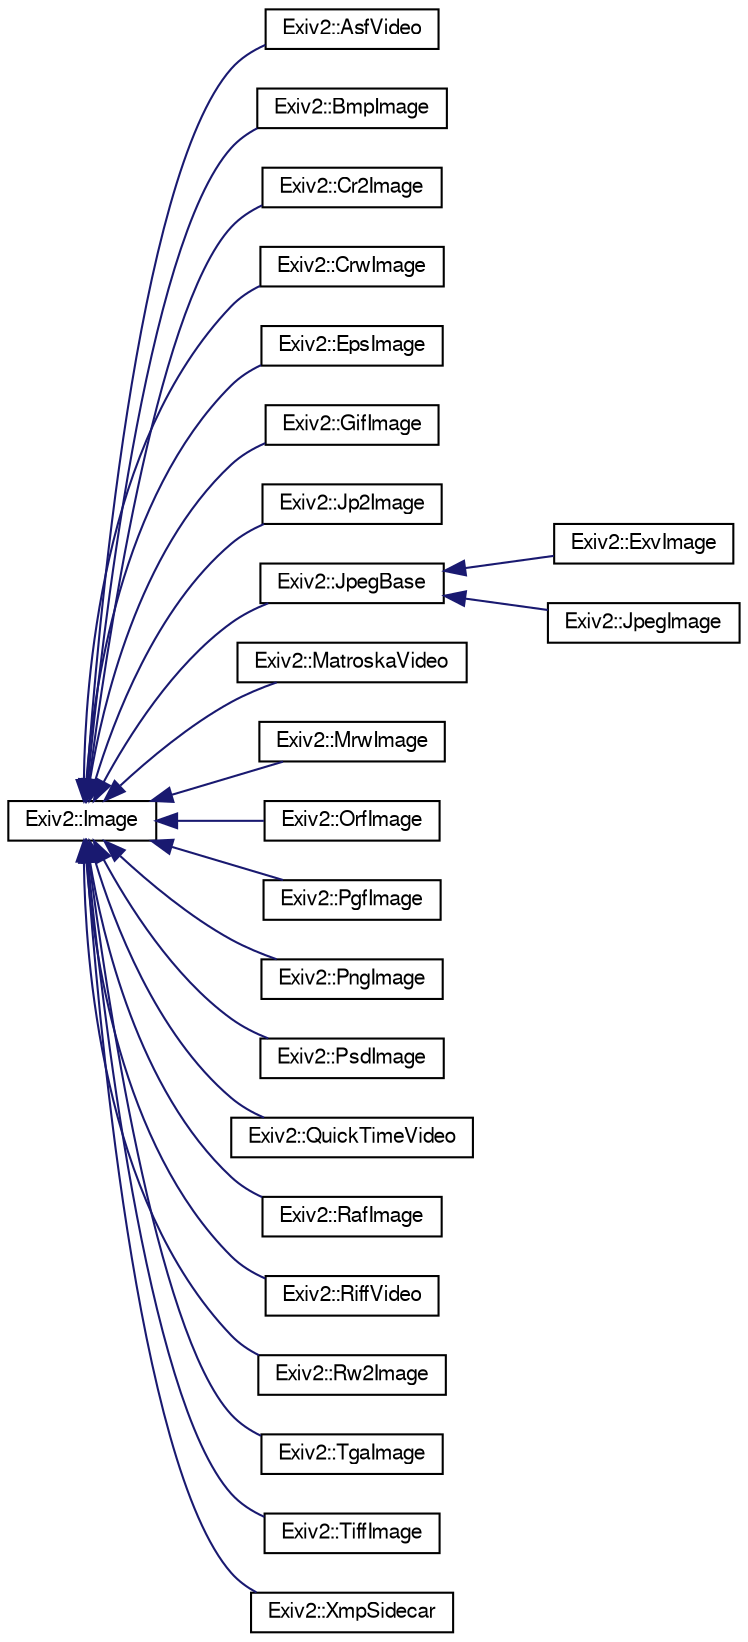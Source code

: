 digraph "Graphical Class Hierarchy"
{
  edge [fontname="FreeSans",fontsize="10",labelfontname="FreeSans",labelfontsize="10"];
  node [fontname="FreeSans",fontsize="10",shape=record];
  rankdir="LR";
  Node1 [label="Exiv2::Image",height=0.2,width=0.4,color="black", fillcolor="white", style="filled",URL="$classExiv2_1_1Image.html",tooltip="Abstract base class defining the interface for an image. This is the top-level interface to the Exiv2..."];
  Node1 -> Node2 [dir="back",color="midnightblue",fontsize="10",style="solid",fontname="FreeSans"];
  Node2 [label="Exiv2::AsfVideo",height=0.2,width=0.4,color="black", fillcolor="white", style="filled",URL="$classExiv2_1_1AsfVideo.html",tooltip="Class to access ASF video files. "];
  Node1 -> Node3 [dir="back",color="midnightblue",fontsize="10",style="solid",fontname="FreeSans"];
  Node3 [label="Exiv2::BmpImage",height=0.2,width=0.4,color="black", fillcolor="white", style="filled",URL="$classExiv2_1_1BmpImage.html",tooltip="Class to access Windows bitmaps. This is just a stub - we only read width and height. "];
  Node1 -> Node4 [dir="back",color="midnightblue",fontsize="10",style="solid",fontname="FreeSans"];
  Node4 [label="Exiv2::Cr2Image",height=0.2,width=0.4,color="black", fillcolor="white", style="filled",URL="$classExiv2_1_1Cr2Image.html",tooltip="Class to access raw Canon CR2 images. Exif metadata is supported directly, IPTC is read from the Exif..."];
  Node1 -> Node5 [dir="back",color="midnightblue",fontsize="10",style="solid",fontname="FreeSans"];
  Node5 [label="Exiv2::CrwImage",height=0.2,width=0.4,color="black", fillcolor="white", style="filled",URL="$classExiv2_1_1CrwImage.html",tooltip="Class to access raw Canon CRW images. Only Exif metadata and a comment are supported. CRW format does not contain IPTC metadata. "];
  Node1 -> Node6 [dir="back",color="midnightblue",fontsize="10",style="solid",fontname="FreeSans"];
  Node6 [label="Exiv2::EpsImage",height=0.2,width=0.4,color="black", fillcolor="white", style="filled",URL="$classExiv2_1_1EpsImage.html",tooltip="Class to access EPS images. "];
  Node1 -> Node7 [dir="back",color="midnightblue",fontsize="10",style="solid",fontname="FreeSans"];
  Node7 [label="Exiv2::GifImage",height=0.2,width=0.4,color="black", fillcolor="white", style="filled",URL="$classExiv2_1_1GifImage.html",tooltip="Class to access raw GIF images. Exif/IPTC metadata are supported directly. "];
  Node1 -> Node8 [dir="back",color="midnightblue",fontsize="10",style="solid",fontname="FreeSans"];
  Node8 [label="Exiv2::Jp2Image",height=0.2,width=0.4,color="black", fillcolor="white", style="filled",URL="$classExiv2_1_1Jp2Image.html",tooltip="Class to access JPEG-2000 images. "];
  Node1 -> Node9 [dir="back",color="midnightblue",fontsize="10",style="solid",fontname="FreeSans"];
  Node9 [label="Exiv2::JpegBase",height=0.2,width=0.4,color="black", fillcolor="white", style="filled",URL="$classExiv2_1_1JpegBase.html",tooltip="Abstract helper base class to access JPEG images. "];
  Node9 -> Node10 [dir="back",color="midnightblue",fontsize="10",style="solid",fontname="FreeSans"];
  Node10 [label="Exiv2::ExvImage",height=0.2,width=0.4,color="black", fillcolor="white", style="filled",URL="$classExiv2_1_1ExvImage.html",tooltip="Helper class to access Exiv2 files. "];
  Node9 -> Node11 [dir="back",color="midnightblue",fontsize="10",style="solid",fontname="FreeSans"];
  Node11 [label="Exiv2::JpegImage",height=0.2,width=0.4,color="black", fillcolor="white", style="filled",URL="$classExiv2_1_1JpegImage.html",tooltip="Class to access JPEG images. "];
  Node1 -> Node12 [dir="back",color="midnightblue",fontsize="10",style="solid",fontname="FreeSans"];
  Node12 [label="Exiv2::MatroskaVideo",height=0.2,width=0.4,color="black", fillcolor="white", style="filled",URL="$classExiv2_1_1MatroskaVideo.html",tooltip="Class to access Matroska video files. "];
  Node1 -> Node13 [dir="back",color="midnightblue",fontsize="10",style="solid",fontname="FreeSans"];
  Node13 [label="Exiv2::MrwImage",height=0.2,width=0.4,color="black", fillcolor="white", style="filled",URL="$classExiv2_1_1MrwImage.html",tooltip="Class to access raw Minolta MRW images. Exif metadata is supported directly, IPTC is read from the Ex..."];
  Node1 -> Node14 [dir="back",color="midnightblue",fontsize="10",style="solid",fontname="FreeSans"];
  Node14 [label="Exiv2::OrfImage",height=0.2,width=0.4,color="black", fillcolor="white", style="filled",URL="$classExiv2_1_1OrfImage.html",tooltip="Class to access raw Olympus ORF images. Exif metadata is supported directly, IPTC is read from the Ex..."];
  Node1 -> Node15 [dir="back",color="midnightblue",fontsize="10",style="solid",fontname="FreeSans"];
  Node15 [label="Exiv2::PgfImage",height=0.2,width=0.4,color="black", fillcolor="white", style="filled",URL="$classExiv2_1_1PgfImage.html",tooltip="Class to access PGF images. Exif and IPTC metadata are supported directly. "];
  Node1 -> Node16 [dir="back",color="midnightblue",fontsize="10",style="solid",fontname="FreeSans"];
  Node16 [label="Exiv2::PngImage",height=0.2,width=0.4,color="black", fillcolor="white", style="filled",URL="$classExiv2_1_1PngImage.html",tooltip="Class to access PNG images. Exif and IPTC metadata are supported directly. "];
  Node1 -> Node17 [dir="back",color="midnightblue",fontsize="10",style="solid",fontname="FreeSans"];
  Node17 [label="Exiv2::PsdImage",height=0.2,width=0.4,color="black", fillcolor="white", style="filled",URL="$classExiv2_1_1PsdImage.html",tooltip="Class to access raw Photoshop images. "];
  Node1 -> Node18 [dir="back",color="midnightblue",fontsize="10",style="solid",fontname="FreeSans"];
  Node18 [label="Exiv2::QuickTimeVideo",height=0.2,width=0.4,color="black", fillcolor="white", style="filled",URL="$classExiv2_1_1QuickTimeVideo.html",tooltip="Class to access QuickTime video files. "];
  Node1 -> Node19 [dir="back",color="midnightblue",fontsize="10",style="solid",fontname="FreeSans"];
  Node19 [label="Exiv2::RafImage",height=0.2,width=0.4,color="black", fillcolor="white", style="filled",URL="$classExiv2_1_1RafImage.html",tooltip="Class to access raw Fujifilm RAF images. Exif metadata is supported directly, IPTC is read from the E..."];
  Node1 -> Node20 [dir="back",color="midnightblue",fontsize="10",style="solid",fontname="FreeSans"];
  Node20 [label="Exiv2::RiffVideo",height=0.2,width=0.4,color="black", fillcolor="white", style="filled",URL="$classExiv2_1_1RiffVideo.html",tooltip="Class to access RIFF video files. "];
  Node1 -> Node21 [dir="back",color="midnightblue",fontsize="10",style="solid",fontname="FreeSans"];
  Node21 [label="Exiv2::Rw2Image",height=0.2,width=0.4,color="black", fillcolor="white", style="filled",URL="$classExiv2_1_1Rw2Image.html",tooltip="Class to access raw Panasonic RW2 images. Exif metadata is supported directly, IPTC and XMP are read ..."];
  Node1 -> Node22 [dir="back",color="midnightblue",fontsize="10",style="solid",fontname="FreeSans"];
  Node22 [label="Exiv2::TgaImage",height=0.2,width=0.4,color="black", fillcolor="white", style="filled",URL="$classExiv2_1_1TgaImage.html",tooltip="Class to access raw TARGA images. This is just a stub - we only read width and height. "];
  Node1 -> Node23 [dir="back",color="midnightblue",fontsize="10",style="solid",fontname="FreeSans"];
  Node23 [label="Exiv2::TiffImage",height=0.2,width=0.4,color="black", fillcolor="white", style="filled",URL="$classExiv2_1_1TiffImage.html",tooltip="Class to access TIFF images. Exif metadata is supported directly, IPTC is read from the Exif data..."];
  Node1 -> Node24 [dir="back",color="midnightblue",fontsize="10",style="solid",fontname="FreeSans"];
  Node24 [label="Exiv2::XmpSidecar",height=0.2,width=0.4,color="black", fillcolor="white", style="filled",URL="$classExiv2_1_1XmpSidecar.html",tooltip="Class to access XMP sidecar files. They contain only XMP metadata. "];
}
